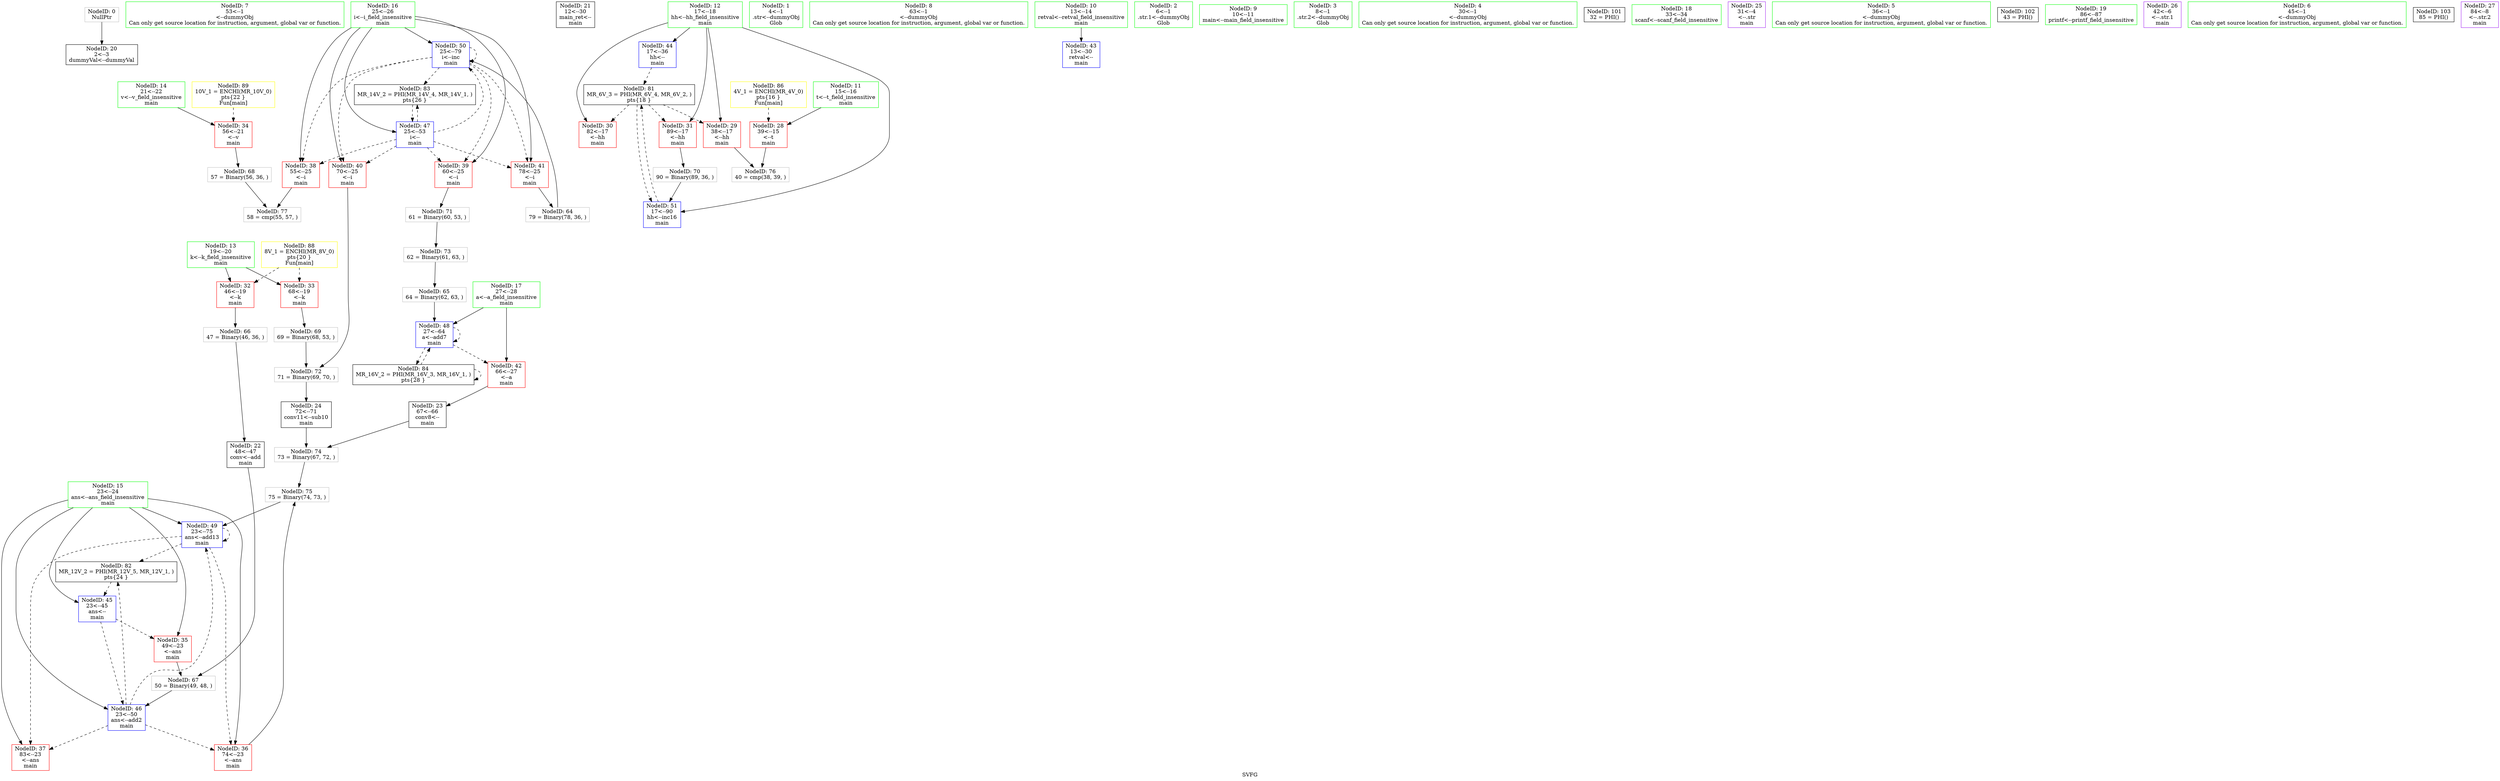 digraph "SVFG" {
	label="SVFG";

	Node0x55d24564fb00 [shape=record,color=grey,label="{NodeID: 0\nNullPtr}"];
	Node0x55d24564fb00 -> Node0x55d245662c40[style=solid];
	Node0x55d24564fcb0 [shape=record,color=green,label="{NodeID: 7\n53\<--1\n\<--dummyObj\nCan only get source location for instruction, argument, global var or function.}"];
	Node0x55d245662730 [shape=record,color=green,label="{NodeID: 14\n21\<--22\nv\<--v_field_insensitive\nmain\n}"];
	Node0x55d245662730 -> Node0x55d2456637d0[style=solid];
	Node0x55d245662d40 [shape=record,color=black,label="{NodeID: 21\n12\<--30\nmain_ret\<--\nmain\n}"];
	Node0x55d2456632f0 [shape=record,color=red,label="{NodeID: 28\n39\<--15\n\<--t\nmain\n}"];
	Node0x55d2456632f0 -> Node0x55d245667590[style=solid];
	Node0x55d2456638a0 [shape=record,color=red,label="{NodeID: 35\n49\<--23\n\<--ans\nmain\n}"];
	Node0x55d2456638a0 -> Node0x55d245666810[style=solid];
	Node0x55d245663e50 [shape=record,color=red,label="{NodeID: 42\n66\<--27\n\<--a\nmain\n}"];
	Node0x55d245663e50 -> Node0x55d245662ee0[style=solid];
	Node0x55d245664c10 [shape=record,color=blue,label="{NodeID: 49\n23\<--75\nans\<--add13\nmain\n}"];
	Node0x55d245664c10 -> Node0x55d245663970[style=dashed];
	Node0x55d245664c10 -> Node0x55d245663a40[style=dashed];
	Node0x55d245664c10 -> Node0x55d245664c10[style=dashed];
	Node0x55d245664c10 -> Node0x55d24566b260[style=dashed];
	Node0x55d245666c90 [shape=record,color=grey,label="{NodeID: 70\n90 = Binary(89, 36, )\n}"];
	Node0x55d245666c90 -> Node0x55d245664db0[style=solid];
	Node0x55d245667710 [shape=record,color=grey,label="{NodeID: 77\n58 = cmp(55, 57, )\n}"];
	Node0x55d24566bc60 [shape=record,color=black,label="{NodeID: 84\nMR_16V_2 = PHI(MR_16V_3, MR_16V_1, )\npts\{28 \}\n}"];
	Node0x55d24566bc60 -> Node0x55d245664b40[style=dashed];
	Node0x55d24566bc60 -> Node0x55d24566bc60[style=dashed];
	Node0x55d24564e8a0 [shape=record,color=green,label="{NodeID: 1\n4\<--1\n.str\<--dummyObj\nGlob }"];
	Node0x55d24564fd40 [shape=record,color=green,label="{NodeID: 8\n63\<--1\n\<--dummyObj\nCan only get source location for instruction, argument, global var or function.}"];
	Node0x55d245662800 [shape=record,color=green,label="{NodeID: 15\n23\<--24\nans\<--ans_field_insensitive\nmain\n}"];
	Node0x55d245662800 -> Node0x55d2456638a0[style=solid];
	Node0x55d245662800 -> Node0x55d245663970[style=solid];
	Node0x55d245662800 -> Node0x55d245663a40[style=solid];
	Node0x55d245662800 -> Node0x55d2456640c0[style=solid];
	Node0x55d245662800 -> Node0x55d245664190[style=solid];
	Node0x55d245662800 -> Node0x55d245664c10[style=solid];
	Node0x55d245662e10 [shape=record,color=black,label="{NodeID: 22\n48\<--47\nconv\<--add\nmain\n}"];
	Node0x55d245662e10 -> Node0x55d245666810[style=solid];
	Node0x55d2456633c0 [shape=record,color=red,label="{NodeID: 29\n38\<--17\n\<--hh\nmain\n}"];
	Node0x55d2456633c0 -> Node0x55d245667590[style=solid];
	Node0x55d245663970 [shape=record,color=red,label="{NodeID: 36\n74\<--23\n\<--ans\nmain\n}"];
	Node0x55d245663970 -> Node0x55d245667410[style=solid];
	Node0x55d245663f20 [shape=record,color=blue,label="{NodeID: 43\n13\<--30\nretval\<--\nmain\n}"];
	Node0x55d245664ce0 [shape=record,color=blue,label="{NodeID: 50\n25\<--79\ni\<--inc\nmain\n}"];
	Node0x55d245664ce0 -> Node0x55d245663b10[style=dashed];
	Node0x55d245664ce0 -> Node0x55d245663be0[style=dashed];
	Node0x55d245664ce0 -> Node0x55d245663cb0[style=dashed];
	Node0x55d245664ce0 -> Node0x55d245663d80[style=dashed];
	Node0x55d245664ce0 -> Node0x55d245664ce0[style=dashed];
	Node0x55d245664ce0 -> Node0x55d24566b760[style=dashed];
	Node0x55d245665b80 [shape=record,color=grey,label="{NodeID: 64\n79 = Binary(78, 36, )\n}"];
	Node0x55d245665b80 -> Node0x55d245664ce0[style=solid];
	Node0x55d245666e10 [shape=record,color=grey,label="{NodeID: 71\n61 = Binary(60, 53, )\n}"];
	Node0x55d245666e10 -> Node0x55d245667110[style=solid];
	Node0x55d24564ed70 [shape=record,color=green,label="{NodeID: 2\n6\<--1\n.str.1\<--dummyObj\nGlob }"];
	Node0x55d245662360 [shape=record,color=green,label="{NodeID: 9\n10\<--11\nmain\<--main_field_insensitive\n}"];
	Node0x55d2456628d0 [shape=record,color=green,label="{NodeID: 16\n25\<--26\ni\<--i_field_insensitive\nmain\n}"];
	Node0x55d2456628d0 -> Node0x55d245663b10[style=solid];
	Node0x55d2456628d0 -> Node0x55d245663be0[style=solid];
	Node0x55d2456628d0 -> Node0x55d245663cb0[style=solid];
	Node0x55d2456628d0 -> Node0x55d245663d80[style=solid];
	Node0x55d2456628d0 -> Node0x55d245664260[style=solid];
	Node0x55d2456628d0 -> Node0x55d245664ce0[style=solid];
	Node0x55d245662ee0 [shape=record,color=black,label="{NodeID: 23\n67\<--66\nconv8\<--\nmain\n}"];
	Node0x55d245662ee0 -> Node0x55d245667290[style=solid];
	Node0x55d245663490 [shape=record,color=red,label="{NodeID: 30\n82\<--17\n\<--hh\nmain\n}"];
	Node0x55d245663a40 [shape=record,color=red,label="{NodeID: 37\n83\<--23\n\<--ans\nmain\n}"];
	Node0x55d245663ff0 [shape=record,color=blue,label="{NodeID: 44\n17\<--36\nhh\<--\nmain\n}"];
	Node0x55d245663ff0 -> Node0x55d24566ad60[style=dashed];
	Node0x55d245664db0 [shape=record,color=blue,label="{NodeID: 51\n17\<--90\nhh\<--inc16\nmain\n}"];
	Node0x55d245664db0 -> Node0x55d24566ad60[style=dashed];
	Node0x55d245665d00 [shape=record,color=grey,label="{NodeID: 65\n64 = Binary(62, 63, )\n}"];
	Node0x55d245665d00 -> Node0x55d245664b40[style=solid];
	Node0x55d245666f90 [shape=record,color=grey,label="{NodeID: 72\n71 = Binary(69, 70, )\n}"];
	Node0x55d245666f90 -> Node0x55d245662fb0[style=solid];
	Node0x55d24566cc80 [shape=record,color=yellow,style=double,label="{NodeID: 86\n4V_1 = ENCHI(MR_4V_0)\npts\{16 \}\nFun[main]}"];
	Node0x55d24566cc80 -> Node0x55d2456632f0[style=dashed];
	Node0x55d245661870 [shape=record,color=green,label="{NodeID: 3\n8\<--1\n.str.2\<--dummyObj\nGlob }"];
	Node0x55d2456623f0 [shape=record,color=green,label="{NodeID: 10\n13\<--14\nretval\<--retval_field_insensitive\nmain\n}"];
	Node0x55d2456623f0 -> Node0x55d245663f20[style=solid];
	Node0x55d2456629a0 [shape=record,color=green,label="{NodeID: 17\n27\<--28\na\<--a_field_insensitive\nmain\n}"];
	Node0x55d2456629a0 -> Node0x55d245663e50[style=solid];
	Node0x55d2456629a0 -> Node0x55d245664b40[style=solid];
	Node0x55d245662fb0 [shape=record,color=black,label="{NodeID: 24\n72\<--71\nconv11\<--sub10\nmain\n}"];
	Node0x55d245662fb0 -> Node0x55d245667290[style=solid];
	Node0x55d245663560 [shape=record,color=red,label="{NodeID: 31\n89\<--17\n\<--hh\nmain\n}"];
	Node0x55d245663560 -> Node0x55d245666c90[style=solid];
	Node0x55d245663b10 [shape=record,color=red,label="{NodeID: 38\n55\<--25\n\<--i\nmain\n}"];
	Node0x55d245663b10 -> Node0x55d245667710[style=solid];
	Node0x55d2456640c0 [shape=record,color=blue,label="{NodeID: 45\n23\<--45\nans\<--\nmain\n}"];
	Node0x55d2456640c0 -> Node0x55d2456638a0[style=dashed];
	Node0x55d2456640c0 -> Node0x55d245664190[style=dashed];
	Node0x55d245666690 [shape=record,color=grey,label="{NodeID: 66\n47 = Binary(46, 36, )\n}"];
	Node0x55d245666690 -> Node0x55d245662e10[style=solid];
	Node0x55d245667110 [shape=record,color=grey,label="{NodeID: 73\n62 = Binary(61, 63, )\n}"];
	Node0x55d245667110 -> Node0x55d245665d00[style=solid];
	Node0x55d245661900 [shape=record,color=green,label="{NodeID: 4\n30\<--1\n\<--dummyObj\nCan only get source location for instruction, argument, global var or function.}"];
	Node0x55d2456624c0 [shape=record,color=green,label="{NodeID: 11\n15\<--16\nt\<--t_field_insensitive\nmain\n}"];
	Node0x55d2456624c0 -> Node0x55d2456632f0[style=solid];
	Node0x55d24555b810 [shape=record,color=black,label="{NodeID: 101\n32 = PHI()\n}"];
	Node0x55d245662a70 [shape=record,color=green,label="{NodeID: 18\n33\<--34\nscanf\<--scanf_field_insensitive\n}"];
	Node0x55d245663080 [shape=record,color=purple,label="{NodeID: 25\n31\<--4\n\<--.str\nmain\n}"];
	Node0x55d245663630 [shape=record,color=red,label="{NodeID: 32\n46\<--19\n\<--k\nmain\n}"];
	Node0x55d245663630 -> Node0x55d245666690[style=solid];
	Node0x55d245663be0 [shape=record,color=red,label="{NodeID: 39\n60\<--25\n\<--i\nmain\n}"];
	Node0x55d245663be0 -> Node0x55d245666e10[style=solid];
	Node0x55d245664190 [shape=record,color=blue,label="{NodeID: 46\n23\<--50\nans\<--add2\nmain\n}"];
	Node0x55d245664190 -> Node0x55d245663970[style=dashed];
	Node0x55d245664190 -> Node0x55d245663a40[style=dashed];
	Node0x55d245664190 -> Node0x55d245664c10[style=dashed];
	Node0x55d245664190 -> Node0x55d24566b260[style=dashed];
	Node0x55d245666810 [shape=record,color=grey,label="{NodeID: 67\n50 = Binary(49, 48, )\n}"];
	Node0x55d245666810 -> Node0x55d245664190[style=solid];
	Node0x55d245667290 [shape=record,color=grey,label="{NodeID: 74\n73 = Binary(67, 72, )\n}"];
	Node0x55d245667290 -> Node0x55d245667410[style=solid];
	Node0x55d24566ad60 [shape=record,color=black,label="{NodeID: 81\nMR_6V_3 = PHI(MR_6V_4, MR_6V_2, )\npts\{18 \}\n}"];
	Node0x55d24566ad60 -> Node0x55d2456633c0[style=dashed];
	Node0x55d24566ad60 -> Node0x55d245663490[style=dashed];
	Node0x55d24566ad60 -> Node0x55d245663560[style=dashed];
	Node0x55d24566ad60 -> Node0x55d245664db0[style=dashed];
	Node0x55d24566ce40 [shape=record,color=yellow,style=double,label="{NodeID: 88\n8V_1 = ENCHI(MR_8V_0)\npts\{20 \}\nFun[main]}"];
	Node0x55d24566ce40 -> Node0x55d245663630[style=dashed];
	Node0x55d24566ce40 -> Node0x55d245663700[style=dashed];
	Node0x55d24564fb90 [shape=record,color=green,label="{NodeID: 5\n36\<--1\n\<--dummyObj\nCan only get source location for instruction, argument, global var or function.}"];
	Node0x55d245662590 [shape=record,color=green,label="{NodeID: 12\n17\<--18\nhh\<--hh_field_insensitive\nmain\n}"];
	Node0x55d245662590 -> Node0x55d2456633c0[style=solid];
	Node0x55d245662590 -> Node0x55d245663490[style=solid];
	Node0x55d245662590 -> Node0x55d245663560[style=solid];
	Node0x55d245662590 -> Node0x55d245663ff0[style=solid];
	Node0x55d245662590 -> Node0x55d245664db0[style=solid];
	Node0x55d245672260 [shape=record,color=black,label="{NodeID: 102\n43 = PHI()\n}"];
	Node0x55d245662b40 [shape=record,color=green,label="{NodeID: 19\n86\<--87\nprintf\<--printf_field_insensitive\n}"];
	Node0x55d245663150 [shape=record,color=purple,label="{NodeID: 26\n42\<--6\n\<--.str.1\nmain\n}"];
	Node0x55d245663700 [shape=record,color=red,label="{NodeID: 33\n68\<--19\n\<--k\nmain\n}"];
	Node0x55d245663700 -> Node0x55d245666b10[style=solid];
	Node0x55d245663cb0 [shape=record,color=red,label="{NodeID: 40\n70\<--25\n\<--i\nmain\n}"];
	Node0x55d245663cb0 -> Node0x55d245666f90[style=solid];
	Node0x55d245664260 [shape=record,color=blue,label="{NodeID: 47\n25\<--53\ni\<--\nmain\n}"];
	Node0x55d245664260 -> Node0x55d245663b10[style=dashed];
	Node0x55d245664260 -> Node0x55d245663be0[style=dashed];
	Node0x55d245664260 -> Node0x55d245663cb0[style=dashed];
	Node0x55d245664260 -> Node0x55d245663d80[style=dashed];
	Node0x55d245664260 -> Node0x55d245664ce0[style=dashed];
	Node0x55d245664260 -> Node0x55d24566b760[style=dashed];
	Node0x55d245666990 [shape=record,color=grey,label="{NodeID: 68\n57 = Binary(56, 36, )\n}"];
	Node0x55d245666990 -> Node0x55d245667710[style=solid];
	Node0x55d245667410 [shape=record,color=grey,label="{NodeID: 75\n75 = Binary(74, 73, )\n}"];
	Node0x55d245667410 -> Node0x55d245664c10[style=solid];
	Node0x55d24566b260 [shape=record,color=black,label="{NodeID: 82\nMR_12V_2 = PHI(MR_12V_5, MR_12V_1, )\npts\{24 \}\n}"];
	Node0x55d24566b260 -> Node0x55d2456640c0[style=dashed];
	Node0x55d24566cf20 [shape=record,color=yellow,style=double,label="{NodeID: 89\n10V_1 = ENCHI(MR_10V_0)\npts\{22 \}\nFun[main]}"];
	Node0x55d24566cf20 -> Node0x55d2456637d0[style=dashed];
	Node0x55d24564fc20 [shape=record,color=green,label="{NodeID: 6\n45\<--1\n\<--dummyObj\nCan only get source location for instruction, argument, global var or function.}"];
	Node0x55d245662660 [shape=record,color=green,label="{NodeID: 13\n19\<--20\nk\<--k_field_insensitive\nmain\n}"];
	Node0x55d245662660 -> Node0x55d245663630[style=solid];
	Node0x55d245662660 -> Node0x55d245663700[style=solid];
	Node0x55d245672360 [shape=record,color=black,label="{NodeID: 103\n85 = PHI()\n}"];
	Node0x55d245662c40 [shape=record,color=black,label="{NodeID: 20\n2\<--3\ndummyVal\<--dummyVal\n}"];
	Node0x55d245663220 [shape=record,color=purple,label="{NodeID: 27\n84\<--8\n\<--.str.2\nmain\n}"];
	Node0x55d2456637d0 [shape=record,color=red,label="{NodeID: 34\n56\<--21\n\<--v\nmain\n}"];
	Node0x55d2456637d0 -> Node0x55d245666990[style=solid];
	Node0x55d245663d80 [shape=record,color=red,label="{NodeID: 41\n78\<--25\n\<--i\nmain\n}"];
	Node0x55d245663d80 -> Node0x55d245665b80[style=solid];
	Node0x55d245664b40 [shape=record,color=blue,label="{NodeID: 48\n27\<--64\na\<--add7\nmain\n}"];
	Node0x55d245664b40 -> Node0x55d245663e50[style=dashed];
	Node0x55d245664b40 -> Node0x55d245664b40[style=dashed];
	Node0x55d245664b40 -> Node0x55d24566bc60[style=dashed];
	Node0x55d245666b10 [shape=record,color=grey,label="{NodeID: 69\n69 = Binary(68, 53, )\n}"];
	Node0x55d245666b10 -> Node0x55d245666f90[style=solid];
	Node0x55d245667590 [shape=record,color=grey,label="{NodeID: 76\n40 = cmp(38, 39, )\n}"];
	Node0x55d24566b760 [shape=record,color=black,label="{NodeID: 83\nMR_14V_2 = PHI(MR_14V_4, MR_14V_1, )\npts\{26 \}\n}"];
	Node0x55d24566b760 -> Node0x55d245664260[style=dashed];
}
